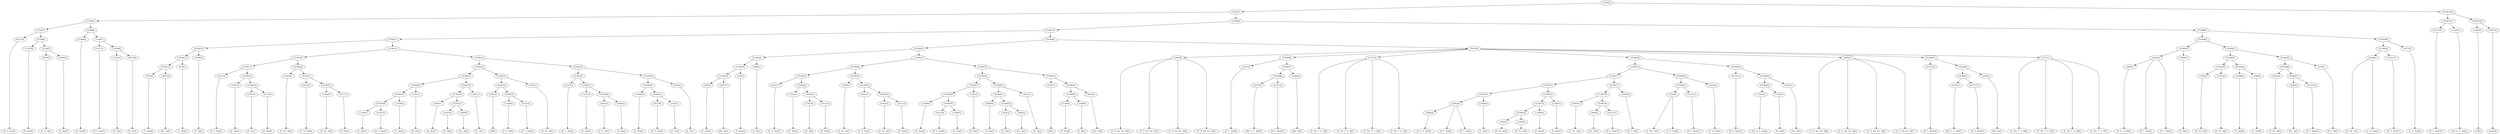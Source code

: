 digraph sample{
"L4127(0)"->"[D  G  Ais](0)"
"L-2325(0)"->"[D  Ais](0)"
"L4676(0)"->"[C  D  G](0)"
"L4580(0)"->"[A  Ais](0)"
"L5538(5)"->"L4676(0)"
"L5538(5)"->"L4580(0)"
"L5538(4)"->"L-2325(0)"
"L5538(4)"->"L5538(5)"
"L5538(3)"->"L4127(0)"
"L5538(3)"->"L5538(4)"
"L-2396(0)"->"[G  Ais](0)"
"L4127(1)"->"[D  G  Ais](1)"
"L1541(0)"->"[D  G](0)"
"L4078(0)"->"[F  G](0)"
"L5538(8)"->"L1541(0)"
"L5538(8)"->"L4078(0)"
"L5538(7)"->"L4127(1)"
"L5538(7)"->"L5538(8)"
"L5538(6)"->"L-2396(0)"
"L5538(6)"->"L5538(7)"
"L5538(2)"->"L5538(3)"
"L5538(2)"->"L5538(6)"
"L976(0)"->"[C  Dis](0)"
"L4957(0)"->"[Dis  G](0)"
"L5538(14)"->"L976(0)"
"L5538(14)"->"L4957(0)"
"L976(1)"->"[C  Dis](1)"
"L5538(13)"->"L5538(14)"
"L5538(13)"->"L976(1)"
"L3009(0)"->"[C  D](0)"
"L5538(12)"->"L5538(13)"
"L5538(12)"->"L3009(0)"
"L4127(2)"->"[D  G  Ais](2)"
"L-2325(1)"->"[D  Ais](1)"
"L1541(1)"->"[D  G](1)"
"L4711(0)"->"[D  Dis](0)"
"L5538(19)"->"L1541(1)"
"L5538(19)"->"L4711(0)"
"L5538(18)"->"L-2325(1)"
"L5538(18)"->"L5538(19)"
"L5538(17)"->"L4127(2)"
"L5538(17)"->"L5538(18)"
"L4543(0)"->"[C  Fis  A](0)"
"L4153(0)"->"[C  D  Fis](0)"
"L1954(0)"->"[D  Fis  A](0)"
"L4711(1)"->"[D  Dis](1)"
"L5538(22)"->"L1954(0)"
"L5538(22)"->"L4711(1)"
"L5538(21)"->"L4153(0)"
"L5538(21)"->"L5538(22)"
"L5538(20)"->"L4543(0)"
"L5538(20)"->"L5538(21)"
"L5538(16)"->"L5538(17)"
"L5538(16)"->"L5538(20)"
"L-2396(1)"->"[G  Ais](1)"
"L4127(3)"->"[D  G  Ais](3)"
"L5538(28)"->"L-2396(1)"
"L5538(28)"->"L4127(3)"
"L-2396(2)"->"[G  Ais](2)"
"L5538(27)"->"L5538(28)"
"L5538(27)"->"L-2396(2)"
"L1541(2)"->"[D  G](2)"
"L5538(26)"->"L5538(27)"
"L5538(26)"->"L1541(2)"
"L4580(1)"->"[A  Ais](1)"
"L-2421(0)"->"[E  G](0)"
"L3895(0)"->"[Cis  A](0)"
"L5538(31)"->"L-2421(0)"
"L5538(31)"->"L3895(0)"
"L5538(30)"->"L4580(1)"
"L5538(30)"->"L5538(31)"
"L-2421(1)"->"[E  G](1)"
"L5538(29)"->"L5538(30)"
"L5538(29)"->"L-2421(1)"
"L5538(25)"->"L5538(26)"
"L5538(25)"->"L5538(29)"
"L2387(0)"->"[D](0)"
"L-2268(0)"->"[C  D  A](0)"
"L4127(4)"->"[D  G  Ais](4)"
"L5538(34)"->"L-2268(0)"
"L5538(34)"->"L4127(4)"
"L5538(33)"->"L2387(0)"
"L5538(33)"->"L5538(34)"
"L1954(1)"->"[D  Fis  A](1)"
"L5538(32)"->"L5538(33)"
"L5538(32)"->"L1954(1)"
"L5538(24)"->"L5538(25)"
"L5538(24)"->"L5538(32)"
"L4127(5)"->"[D  G  Ais](5)"
"L-2325(2)"->"[D  Ais](2)"
"L4676(1)"->"[C  D  G](1)"
"L4580(2)"->"[A  Ais](2)"
"L5538(38)"->"L4676(1)"
"L5538(38)"->"L4580(2)"
"L5538(37)"->"L-2325(2)"
"L5538(37)"->"L5538(38)"
"L5538(36)"->"L4127(5)"
"L5538(36)"->"L5538(37)"
"L-2396(3)"->"[G  Ais](3)"
"L4127(6)"->"[D  G  Ais](6)"
"L1541(3)"->"[D  G](3)"
"L5538(41)"->"L4127(6)"
"L5538(41)"->"L1541(3)"
"L5538(40)"->"L-2396(3)"
"L5538(40)"->"L5538(41)"
"L4078(1)"->"[F  G](1)"
"L5538(39)"->"L5538(40)"
"L5538(39)"->"L4078(1)"
"L5538(35)"->"L5538(36)"
"L5538(35)"->"L5538(39)"
"L5538(23)"->"L5538(24)"
"L5538(23)"->"L5538(35)"
"L5538(15)"->"L5538(16)"
"L5538(15)"->"L5538(23)"
"L5538(11)"->"L5538(12)"
"L5538(11)"->"L5538(15)"
"L976(2)"->"[C  Dis](2)"
"L4957(1)"->"[Dis  G](1)"
"L5538(46)"->"L976(2)"
"L5538(46)"->"L4957(1)"
"L976(3)"->"[C  Dis](3)"
"L5538(45)"->"L5538(46)"
"L5538(45)"->"L976(3)"
"L3009(1)"->"[C  D](1)"
"L5538(44)"->"L5538(45)"
"L5538(44)"->"L3009(1)"
"L4127(7)"->"[D  G  Ais](7)"
"L-2325(3)"->"[D  Ais](3)"
"L1541(4)"->"[D  G](4)"
"L4711(2)"->"[D  Dis](2)"
"L5538(51)"->"L1541(4)"
"L5538(51)"->"L4711(2)"
"L5538(50)"->"L-2325(3)"
"L5538(50)"->"L5538(51)"
"L5538(49)"->"L4127(7)"
"L5538(49)"->"L5538(50)"
"L4543(1)"->"[C  Fis  A](1)"
"L4153(1)"->"[C  D  Fis](1)"
"L1954(2)"->"[D  Fis  A](2)"
"L4711(3)"->"[D  Dis](3)"
"L5538(54)"->"L1954(2)"
"L5538(54)"->"L4711(3)"
"L5538(53)"->"L4153(1)"
"L5538(53)"->"L5538(54)"
"L5538(52)"->"L4543(1)"
"L5538(52)"->"L5538(53)"
"L5538(48)"->"L5538(49)"
"L5538(48)"->"L5538(52)"
"L-2396(4)"->"[G  Ais](4)"
"L4127(8)"->"[D  G  Ais](8)"
"L-2396(5)"->"[G  Ais](5)"
"L5538(59)"->"L4127(8)"
"L5538(59)"->"L-2396(5)"
"L5538(58)"->"L-2396(4)"
"L5538(58)"->"L5538(59)"
"L1541(5)"->"[D  G](5)"
"L5538(57)"->"L5538(58)"
"L5538(57)"->"L1541(5)"
"L4580(3)"->"[A  Ais](3)"
"L-2421(2)"->"[E  G](2)"
"L3895(1)"->"[Cis  A](1)"
"L5538(62)"->"L-2421(2)"
"L5538(62)"->"L3895(1)"
"L5538(61)"->"L4580(3)"
"L5538(61)"->"L5538(62)"
"L-2421(3)"->"[E  G](3)"
"L5538(60)"->"L5538(61)"
"L5538(60)"->"L-2421(3)"
"L5538(56)"->"L5538(57)"
"L5538(56)"->"L5538(60)"
"L2387(1)"->"[D](1)"
"L5149(0)"->"[D  Fis](0)"
"L-2386(0)"->"[D  A](0)"
"L5538(65)"->"L5149(0)"
"L5538(65)"->"L-2386(0)"
"L4602(0)"->"[Cis  D](0)"
"L5538(64)"->"L5538(65)"
"L5538(64)"->"L4602(0)"
"L5538(63)"->"L2387(1)"
"L5538(63)"->"L5538(64)"
"L5538(55)"->"L5538(56)"
"L5538(55)"->"L5538(63)"
"L5538(47)"->"L5538(48)"
"L5538(47)"->"L5538(55)"
"L5538(43)"->"L5538(44)"
"L5538(43)"->"L5538(47)"
"L2992(0)"->"[C  D  Dis  Fis  A](0)"
"L2992(0)"->"[C  D  Dis  Fis  A](1)"
"L2992(0)"->"[C  D  Dis  Fis  A](2)"
"L2992(0)"->"[C  D  Dis  Fis  A](3)"
"L4127(9)"->"[D  G  Ais](9)"
"L4576(0)"->"[Dis  F  G  Ais](0)"
"L4127(10)"->"[D  G  Ais](10)"
"L5538(68)"->"L4576(0)"
"L5538(68)"->"L4127(10)"
"L4360(0)"->"[Dis  E](0)"
"L5538(67)"->"L5538(68)"
"L5538(67)"->"L4360(0)"
"L5538(66)"->"L4127(9)"
"L5538(66)"->"L5538(67)"
"L1577(0)"->"[C  Dis  F  G  A](0)"
"L1577(0)"->"[C  Dis  F  G  A](1)"
"L1577(0)"->"[C  Dis  F  G  A](2)"
"L1577(0)"->"[C  Dis  F  G  A](3)"
"L2884(0)"->"[D  G  A  Ais](0)"
"L2462(0)"->"[D  F  Ais](0)"
"L2462(0)"->"L2884(0)"
"L2462(0)"->"[D  F  Ais](1)"
"L3009(2)"->"[C  D](2)"
"L5538(73)"->"L2462(0)"
"L5538(73)"->"L3009(2)"
"L1954(3)"->"[D  Fis  A](3)"
"L1954(4)"->"[D  Fis  A](4)"
"L5538(76)"->"L1954(3)"
"L5538(76)"->"L1954(4)"
"L-2396(6)"->"[G  Ais](6)"
"L5538(75)"->"L5538(76)"
"L5538(75)"->"L-2396(6)"
"L-2396(7)"->"[G  Ais](7)"
"L5538(74)"->"L5538(75)"
"L5538(74)"->"L-2396(7)"
"L5538(72)"->"L5538(73)"
"L5538(72)"->"L5538(74)"
"L4543(2)"->"[C  Fis  A](2)"
"L3649(0)"->"[Fis  A](0)"
"L4127(11)"->"[D  G  Ais](11)"
"L5538(79)"->"L3649(0)"
"L5538(79)"->"L4127(11)"
"L5538(78)"->"L4543(2)"
"L5538(78)"->"L5538(79)"
"L2740(0)"->"[D  G  B](0)"
"L5538(77)"->"L5538(78)"
"L5538(77)"->"L2740(0)"
"L5538(71)"->"L5538(72)"
"L5538(71)"->"L5538(77)"
"L4299(0)"->"[C  Dis  F](0)"
"L4299(0)"->"[C  D  Dis](0)"
"L4127(12)"->"[D  G  Ais](12)"
"L5538(81)"->"L4299(0)"
"L5538(81)"->"L4127(12)"
"L4153(2)"->"[C  D  Fis](2)"
"L5538(80)"->"L5538(81)"
"L5538(80)"->"L4153(2)"
"L5538(70)"->"L5538(71)"
"L5538(70)"->"L5538(80)"
"L4127(13)"->"[D  G  Ais](13)"
"L-2281(0)"->"[Cis  D  G  Ais](0)"
"L1541(6)"->"[D  G](6)"
"L5538(84)"->"L-2281(0)"
"L5538(84)"->"L1541(6)"
"L4602(1)"->"[Cis  D](1)"
"L5538(83)"->"L5538(84)"
"L5538(83)"->"L4602(1)"
"L5538(82)"->"L4127(13)"
"L5538(82)"->"L5538(83)"
"L5538(69)"->"L5538(70)"
"L5538(69)"->"L5538(82)"
"L2992(1)"->"[C  D  Dis  Fis  A](4)"
"L2992(1)"->"[C  D  Dis  Fis  A](5)"
"L2992(1)"->"[C  D  Dis  Fis  A](6)"
"L2992(1)"->"[C  D  Dis  Fis  A](7)"
"L4127(14)"->"[D  G  Ais](14)"
"L4576(1)"->"[Dis  F  G  Ais](1)"
"L4127(15)"->"[D  G  Ais](15)"
"L5538(87)"->"L4576(1)"
"L5538(87)"->"L4127(15)"
"L4360(1)"->"[Dis  E](1)"
"L5538(86)"->"L5538(87)"
"L5538(86)"->"L4360(1)"
"L5538(85)"->"L4127(14)"
"L5538(85)"->"L5538(86)"
"L1577(1)"->"[C  Dis  F  G  A](4)"
"L1577(1)"->"[C  Dis  F  G  A](5)"
"L1577(1)"->"[C  Dis  F  G  A](6)"
"L1577(1)"->"[C  Dis  F  G  A](7)"
"L5291(0)"->"L2992(0)"
"L5291(0)"->"L5538(66)"
"L5291(0)"->"L1577(0)"
"L5291(0)"->"L5538(69)"
"L5291(0)"->"L2992(1)"
"L5291(0)"->"L5538(85)"
"L5291(0)"->"L1577(1)"
"L5538(42)"->"L5538(43)"
"L5538(42)"->"L5291(0)"
"L5538(10)"->"L5538(11)"
"L5538(10)"->"L5538(42)"
"L2884(1)"->"[D  G  A  Ais](1)"
"L2462(1)"->"[D  F  Ais](2)"
"L2462(1)"->"L2884(1)"
"L2462(1)"->"[D  F  Ais](3)"
"L3009(3)"->"[C  D](3)"
"L5538(90)"->"L2462(1)"
"L5538(90)"->"L3009(3)"
"L1954(5)"->"[D  Fis  A](5)"
"L1954(6)"->"[D  Fis  A](6)"
"L5538(93)"->"L1954(5)"
"L5538(93)"->"L1954(6)"
"L-2396(8)"->"[G  Ais](8)"
"L-2396(9)"->"[G  Ais](9)"
"L5538(94)"->"L-2396(8)"
"L5538(94)"->"L-2396(9)"
"L5538(92)"->"L5538(93)"
"L5538(92)"->"L5538(94)"
"L4543(3)"->"[C  Fis  A](3)"
"L3649(1)"->"[Fis  A](1)"
"L4127(16)"->"[D  G  Ais](16)"
"L5538(97)"->"L3649(1)"
"L5538(97)"->"L4127(16)"
"L5538(96)"->"L4543(3)"
"L5538(96)"->"L5538(97)"
"L2740(1)"->"[D  G  B](1)"
"L5538(95)"->"L5538(96)"
"L5538(95)"->"L2740(1)"
"L5538(91)"->"L5538(92)"
"L5538(91)"->"L5538(95)"
"L5538(89)"->"L5538(90)"
"L5538(89)"->"L5538(91)"
"L4299(1)"->"[C  Dis  F](1)"
"L4299(1)"->"[C  D  Dis](1)"
"L4127(17)"->"[D  G  Ais](17)"
"L5538(99)"->"L4299(1)"
"L5538(99)"->"L4127(17)"
"L4153(3)"->"[C  D  Fis](3)"
"L5538(98)"->"L5538(99)"
"L5538(98)"->"L4153(3)"
"L5538(88)"->"L5538(89)"
"L5538(88)"->"L5538(98)"
"L5538(9)"->"L5538(10)"
"L5538(9)"->"L5538(88)"
"L5538(1)"->"L5538(2)"
"L5538(1)"->"L5538(9)"
"L4127(18)"->"[D  G  Ais](18)"
"L-2281(1)"->"[Cis  D  G  Ais](1)"
"L5538(101)"->"L4127(18)"
"L5538(101)"->"L-2281(1)"
"L1262(0)"->"[G](0)"
"L5007(0)"->"[rest](0)"
"L5538(102)"->"L1262(0)"
"L5538(102)"->"L5007(0)"
"L5538(100)"->"L5538(101)"
"L5538(100)"->"L5538(102)"
"L5538(0)"->"L5538(1)"
"L5538(0)"->"L5538(100)"
{rank = min; "L5538(0)"}
{rank = same; "L5538(1)"; "L5538(100)";}
{rank = same; "L5538(2)"; "L5538(9)"; "L5538(101)"; "L5538(102)";}
{rank = same; "L5538(3)"; "L5538(6)"; "L5538(10)"; "L5538(88)"; "L4127(18)"; "L-2281(1)"; "L1262(0)"; "L5007(0)";}
{rank = same; "L4127(0)"; "L5538(4)"; "L-2396(0)"; "L5538(7)"; "L5538(11)"; "L5538(42)"; "L5538(89)"; "L5538(98)";}
{rank = same; "L-2325(0)"; "L5538(5)"; "L4127(1)"; "L5538(8)"; "L5538(12)"; "L5538(15)"; "L5538(43)"; "L5291(0)"; "L5538(90)"; "L5538(91)"; "L5538(99)"; "L4153(3)";}
{rank = same; "L4676(0)"; "L4580(0)"; "L1541(0)"; "L4078(0)"; "L5538(13)"; "L3009(0)"; "L5538(16)"; "L5538(23)"; "L5538(44)"; "L5538(47)"; "L2992(0)"; "L5538(66)"; "L1577(0)"; "L5538(69)"; "L2992(1)"; "L5538(85)"; "L1577(1)"; "L2462(1)"; "L3009(3)"; "L5538(92)"; "L5538(95)"; "L4299(1)"; "L4127(17)";}
{rank = same; "L5538(14)"; "L976(1)"; "L5538(17)"; "L5538(20)"; "L5538(24)"; "L5538(35)"; "L5538(45)"; "L3009(1)"; "L5538(48)"; "L5538(55)"; "L4127(9)"; "L5538(67)"; "L5538(70)"; "L5538(82)"; "L4127(14)"; "L5538(86)"; "L2884(1)"; "L5538(93)"; "L5538(94)"; "L5538(96)"; "L2740(1)";}
{rank = same; "L976(0)"; "L4957(0)"; "L4127(2)"; "L5538(18)"; "L4543(0)"; "L5538(21)"; "L5538(25)"; "L5538(32)"; "L5538(36)"; "L5538(39)"; "L5538(46)"; "L976(3)"; "L5538(49)"; "L5538(52)"; "L5538(56)"; "L5538(63)"; "L5538(68)"; "L4360(0)"; "L5538(71)"; "L5538(80)"; "L4127(13)"; "L5538(83)"; "L5538(87)"; "L4360(1)"; "L1954(5)"; "L1954(6)"; "L-2396(8)"; "L-2396(9)"; "L4543(3)"; "L5538(97)";}
{rank = same; "L-2325(1)"; "L5538(19)"; "L4153(0)"; "L5538(22)"; "L5538(26)"; "L5538(29)"; "L5538(33)"; "L1954(1)"; "L4127(5)"; "L5538(37)"; "L5538(40)"; "L4078(1)"; "L976(2)"; "L4957(1)"; "L4127(7)"; "L5538(50)"; "L4543(1)"; "L5538(53)"; "L5538(57)"; "L5538(60)"; "L2387(1)"; "L5538(64)"; "L4576(0)"; "L4127(10)"; "L5538(72)"; "L5538(77)"; "L5538(81)"; "L4153(2)"; "L5538(84)"; "L4602(1)"; "L4576(1)"; "L4127(15)"; "L3649(1)"; "L4127(16)";}
{rank = same; "L1541(1)"; "L4711(0)"; "L1954(0)"; "L4711(1)"; "L5538(27)"; "L1541(2)"; "L5538(30)"; "L-2421(1)"; "L2387(0)"; "L5538(34)"; "L-2325(2)"; "L5538(38)"; "L-2396(3)"; "L5538(41)"; "L-2325(3)"; "L5538(51)"; "L4153(1)"; "L5538(54)"; "L5538(58)"; "L1541(5)"; "L5538(61)"; "L-2421(3)"; "L5538(65)"; "L4602(0)"; "L5538(73)"; "L5538(74)"; "L5538(78)"; "L2740(0)"; "L4299(0)"; "L4127(12)"; "L-2281(0)"; "L1541(6)";}
{rank = same; "L5538(28)"; "L-2396(2)"; "L4580(1)"; "L5538(31)"; "L-2268(0)"; "L4127(4)"; "L4676(1)"; "L4580(2)"; "L4127(6)"; "L1541(3)"; "L1541(4)"; "L4711(2)"; "L1954(2)"; "L4711(3)"; "L-2396(4)"; "L5538(59)"; "L4580(3)"; "L5538(62)"; "L5149(0)"; "L-2386(0)"; "L2462(0)"; "L3009(2)"; "L5538(75)"; "L-2396(7)"; "L4543(2)"; "L5538(79)";}
{rank = same; "L-2396(1)"; "L4127(3)"; "L-2421(0)"; "L3895(0)"; "L4127(8)"; "L-2396(5)"; "L-2421(2)"; "L3895(1)"; "L2884(0)"; "L5538(76)"; "L-2396(6)"; "L3649(0)"; "L4127(11)";}
{rank = same; "L1954(3)"; "L1954(4)";}
{rank = max; "[A  Ais](0)"; "[A  Ais](1)"; "[A  Ais](2)"; "[A  Ais](3)"; "[C  D  A](0)"; "[C  D  Dis  Fis  A](0)"; "[C  D  Dis  Fis  A](1)"; "[C  D  Dis  Fis  A](2)"; "[C  D  Dis  Fis  A](3)"; "[C  D  Dis  Fis  A](4)"; "[C  D  Dis  Fis  A](5)"; "[C  D  Dis  Fis  A](6)"; "[C  D  Dis  Fis  A](7)"; "[C  D  Dis](0)"; "[C  D  Dis](1)"; "[C  D  Fis](0)"; "[C  D  Fis](1)"; "[C  D  Fis](2)"; "[C  D  Fis](3)"; "[C  D  G](0)"; "[C  D  G](1)"; "[C  D](0)"; "[C  D](1)"; "[C  D](2)"; "[C  D](3)"; "[C  Dis  F  G  A](0)"; "[C  Dis  F  G  A](1)"; "[C  Dis  F  G  A](2)"; "[C  Dis  F  G  A](3)"; "[C  Dis  F  G  A](4)"; "[C  Dis  F  G  A](5)"; "[C  Dis  F  G  A](6)"; "[C  Dis  F  G  A](7)"; "[C  Dis  F](0)"; "[C  Dis  F](1)"; "[C  Dis](0)"; "[C  Dis](1)"; "[C  Dis](2)"; "[C  Dis](3)"; "[C  Fis  A](0)"; "[C  Fis  A](1)"; "[C  Fis  A](2)"; "[C  Fis  A](3)"; "[Cis  A](0)"; "[Cis  A](1)"; "[Cis  D  G  Ais](0)"; "[Cis  D  G  Ais](1)"; "[Cis  D](0)"; "[Cis  D](1)"; "[D  A](0)"; "[D  Ais](0)"; "[D  Ais](1)"; "[D  Ais](2)"; "[D  Ais](3)"; "[D  Dis](0)"; "[D  Dis](1)"; "[D  Dis](2)"; "[D  Dis](3)"; "[D  F  Ais](0)"; "[D  F  Ais](1)"; "[D  F  Ais](2)"; "[D  F  Ais](3)"; "[D  Fis  A](0)"; "[D  Fis  A](1)"; "[D  Fis  A](2)"; "[D  Fis  A](3)"; "[D  Fis  A](4)"; "[D  Fis  A](5)"; "[D  Fis  A](6)"; "[D  Fis](0)"; "[D  G  A  Ais](0)"; "[D  G  A  Ais](1)"; "[D  G  Ais](0)"; "[D  G  Ais](1)"; "[D  G  Ais](10)"; "[D  G  Ais](11)"; "[D  G  Ais](12)"; "[D  G  Ais](13)"; "[D  G  Ais](14)"; "[D  G  Ais](15)"; "[D  G  Ais](16)"; "[D  G  Ais](17)"; "[D  G  Ais](18)"; "[D  G  Ais](2)"; "[D  G  Ais](3)"; "[D  G  Ais](4)"; "[D  G  Ais](5)"; "[D  G  Ais](6)"; "[D  G  Ais](7)"; "[D  G  Ais](8)"; "[D  G  Ais](9)"; "[D  G  B](0)"; "[D  G  B](1)"; "[D  G](0)"; "[D  G](1)"; "[D  G](2)"; "[D  G](3)"; "[D  G](4)"; "[D  G](5)"; "[D  G](6)"; "[D](0)"; "[D](1)"; "[Dis  E](0)"; "[Dis  E](1)"; "[Dis  F  G  Ais](0)"; "[Dis  F  G  Ais](1)"; "[Dis  G](0)"; "[Dis  G](1)"; "[E  G](0)"; "[E  G](1)"; "[E  G](2)"; "[E  G](3)"; "[F  G](0)"; "[F  G](1)"; "[Fis  A](0)"; "[Fis  A](1)"; "[G  Ais](0)"; "[G  Ais](1)"; "[G  Ais](2)"; "[G  Ais](3)"; "[G  Ais](4)"; "[G  Ais](5)"; "[G  Ais](6)"; "[G  Ais](7)"; "[G  Ais](8)"; "[G  Ais](9)"; "[G](0)"; "[rest](0)";}
}